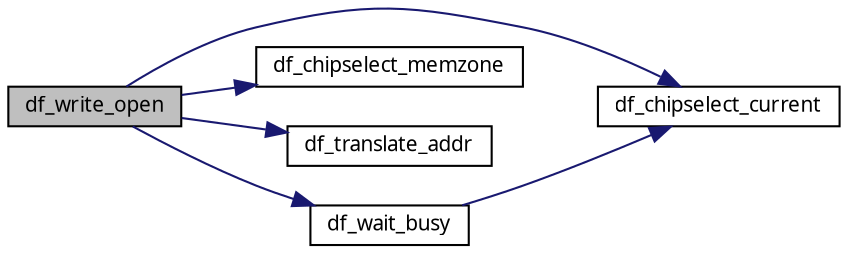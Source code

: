 digraph G
{
  edge [fontname="FreeSans.ttf",fontsize=10,labelfontname="FreeSans.ttf",labelfontsize=10];
  node [fontname="FreeSans.ttf",fontsize=10,shape=record];
  rankdir=LR;
  Node1 [label="df_write_open",height=0.2,width=0.4,color="black", fillcolor="grey75", style="filled" fontcolor="black"];
  Node1 -> Node2 [color="midnightblue",fontsize=10,style="solid",fontname="FreeSans.ttf"];
  Node2 [label="df_chipselect_current",height=0.2,width=0.4,color="black", fillcolor="white", style="filled",URL="$a00034.html#a5ce3b7c55df296782fa748c782c70cf",tooltip="This function physically selects the current addressed memory."];
  Node1 -> Node3 [color="midnightblue",fontsize=10,style="solid",fontname="FreeSans.ttf"];
  Node3 [label="df_chipselect_memzone",height=0.2,width=0.4,color="black", fillcolor="white", style="filled",URL="$a00034.html#e29a521e9a1ec9ea380a6c41a25383d9",tooltip="This function selects a DF memory according to the sector pointer."];
  Node1 -> Node4 [color="midnightblue",fontsize=10,style="solid",fontname="FreeSans.ttf"];
  Node4 [label="df_translate_addr",height=0.2,width=0.4,color="black", fillcolor="white", style="filled",URL="$a00034.html#4b342016a045dc46831fecaca66afda0",tooltip="This function translates the logical sector address to the physical byte address..."];
  Node1 -> Node5 [color="midnightblue",fontsize=10,style="solid",fontname="FreeSans.ttf"];
  Node5 [label="df_wait_busy",height=0.2,width=0.4,color="black", fillcolor="white", style="filled",URL="$a00034.html#58303393c416a654cfc0e2e0422a795a",tooltip="This function waits until the DataFlash is not busy."];
  Node5 -> Node2 [color="midnightblue",fontsize=10,style="solid",fontname="FreeSans.ttf"];
}
